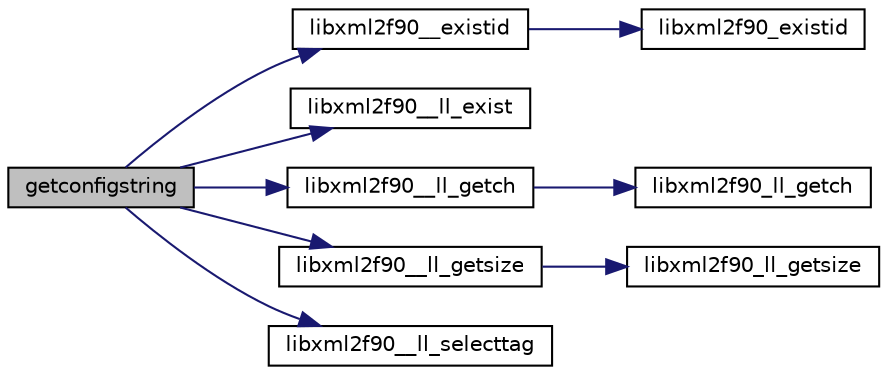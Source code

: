 digraph "getconfigstring"
{
 // LATEX_PDF_SIZE
  edge [fontname="Helvetica",fontsize="10",labelfontname="Helvetica",labelfontsize="10"];
  node [fontname="Helvetica",fontsize="10",shape=record];
  rankdir="LR";
  Node1 [label="getconfigstring",height=0.2,width=0.4,color="black", fillcolor="grey75", style="filled", fontcolor="black",tooltip=" "];
  Node1 -> Node2 [color="midnightblue",fontsize="10",style="solid"];
  Node2 [label="libxml2f90__existid",height=0.2,width=0.4,color="black", fillcolor="white", style="filled",URL="$libxml2f90_8f90__pp_8f90.html#aa7cbdbfe67d0ec6b1ce87ce016b6cb22",tooltip=" "];
  Node2 -> Node3 [color="midnightblue",fontsize="10",style="solid"];
  Node3 [label="libxml2f90_existid",height=0.2,width=0.4,color="black", fillcolor="white", style="filled",URL="$libxml2f90_8f90__pp_8f90.html#aedaeb0ba8d5ce41c39baed261d3f82c5",tooltip=" "];
  Node1 -> Node4 [color="midnightblue",fontsize="10",style="solid"];
  Node4 [label="libxml2f90__ll_exist",height=0.2,width=0.4,color="black", fillcolor="white", style="filled",URL="$libxml2f90_8f90__pp_8f90.html#a3693c7841e7cf085873b2193e4eb51cf",tooltip=" "];
  Node1 -> Node5 [color="midnightblue",fontsize="10",style="solid"];
  Node5 [label="libxml2f90__ll_getch",height=0.2,width=0.4,color="black", fillcolor="white", style="filled",URL="$libxml2f90_8f90__pp_8f90.html#a6197ea91babb017cbc3cec50fe124c03",tooltip=" "];
  Node5 -> Node6 [color="midnightblue",fontsize="10",style="solid"];
  Node6 [label="libxml2f90_ll_getch",height=0.2,width=0.4,color="black", fillcolor="white", style="filled",URL="$libxml2f90_8f90__pp_8f90.html#a4f559755e5ceb6b3e6c845315d74ea7c",tooltip=" "];
  Node1 -> Node7 [color="midnightblue",fontsize="10",style="solid"];
  Node7 [label="libxml2f90__ll_getsize",height=0.2,width=0.4,color="black", fillcolor="white", style="filled",URL="$libxml2f90_8f90__pp_8f90.html#a6ae6ccc230fcca3282294c098febee5a",tooltip=" "];
  Node7 -> Node8 [color="midnightblue",fontsize="10",style="solid"];
  Node8 [label="libxml2f90_ll_getsize",height=0.2,width=0.4,color="black", fillcolor="white", style="filled",URL="$libxml2f90_8f90__pp_8f90.html#acfe9271d1d35656ab0b7c9ab2d303476",tooltip=" "];
  Node1 -> Node9 [color="midnightblue",fontsize="10",style="solid"];
  Node9 [label="libxml2f90__ll_selecttag",height=0.2,width=0.4,color="black", fillcolor="white", style="filled",URL="$libxml2f90_8f90__pp_8f90.html#a82a4ef1569ea46506f400cf73fce7369",tooltip=" "];
}
